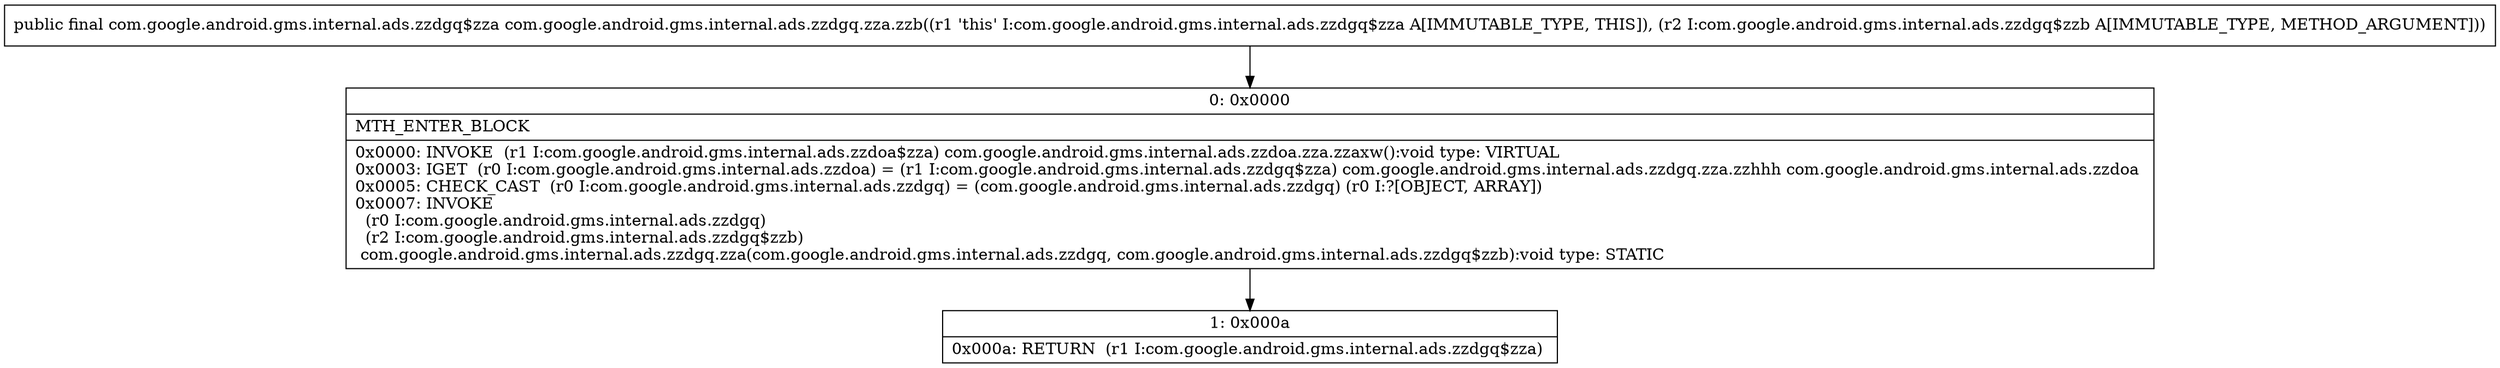 digraph "CFG forcom.google.android.gms.internal.ads.zzdgq.zza.zzb(Lcom\/google\/android\/gms\/internal\/ads\/zzdgq$zzb;)Lcom\/google\/android\/gms\/internal\/ads\/zzdgq$zza;" {
Node_0 [shape=record,label="{0\:\ 0x0000|MTH_ENTER_BLOCK\l|0x0000: INVOKE  (r1 I:com.google.android.gms.internal.ads.zzdoa$zza) com.google.android.gms.internal.ads.zzdoa.zza.zzaxw():void type: VIRTUAL \l0x0003: IGET  (r0 I:com.google.android.gms.internal.ads.zzdoa) = (r1 I:com.google.android.gms.internal.ads.zzdgq$zza) com.google.android.gms.internal.ads.zzdgq.zza.zzhhh com.google.android.gms.internal.ads.zzdoa \l0x0005: CHECK_CAST  (r0 I:com.google.android.gms.internal.ads.zzdgq) = (com.google.android.gms.internal.ads.zzdgq) (r0 I:?[OBJECT, ARRAY]) \l0x0007: INVOKE  \l  (r0 I:com.google.android.gms.internal.ads.zzdgq)\l  (r2 I:com.google.android.gms.internal.ads.zzdgq$zzb)\l com.google.android.gms.internal.ads.zzdgq.zza(com.google.android.gms.internal.ads.zzdgq, com.google.android.gms.internal.ads.zzdgq$zzb):void type: STATIC \l}"];
Node_1 [shape=record,label="{1\:\ 0x000a|0x000a: RETURN  (r1 I:com.google.android.gms.internal.ads.zzdgq$zza) \l}"];
MethodNode[shape=record,label="{public final com.google.android.gms.internal.ads.zzdgq$zza com.google.android.gms.internal.ads.zzdgq.zza.zzb((r1 'this' I:com.google.android.gms.internal.ads.zzdgq$zza A[IMMUTABLE_TYPE, THIS]), (r2 I:com.google.android.gms.internal.ads.zzdgq$zzb A[IMMUTABLE_TYPE, METHOD_ARGUMENT])) }"];
MethodNode -> Node_0;
Node_0 -> Node_1;
}

